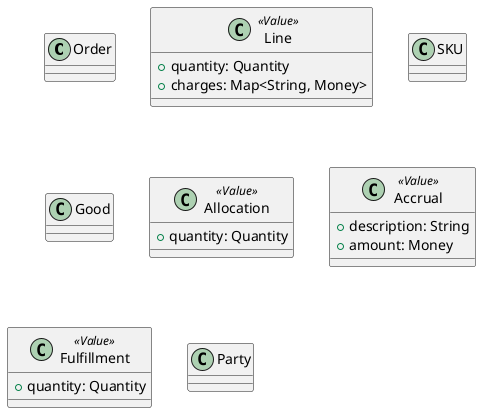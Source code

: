 @startuml (id=ORDER_CLASSES)

class Order
class Line<<Value>> {
  +quantity: Quantity
  +charges: Map<String, Money>
}
class SKU

class Good

class Allocation<<Value>>
class Accrual<<Value>> {
  +description: String
  +amount: Money
}
class Fulfillment<<Value>>{
  +quantity: Quantity
}


class Party


class Allocation<<Value>> {
  +quantity: Quantity
}


@enduml